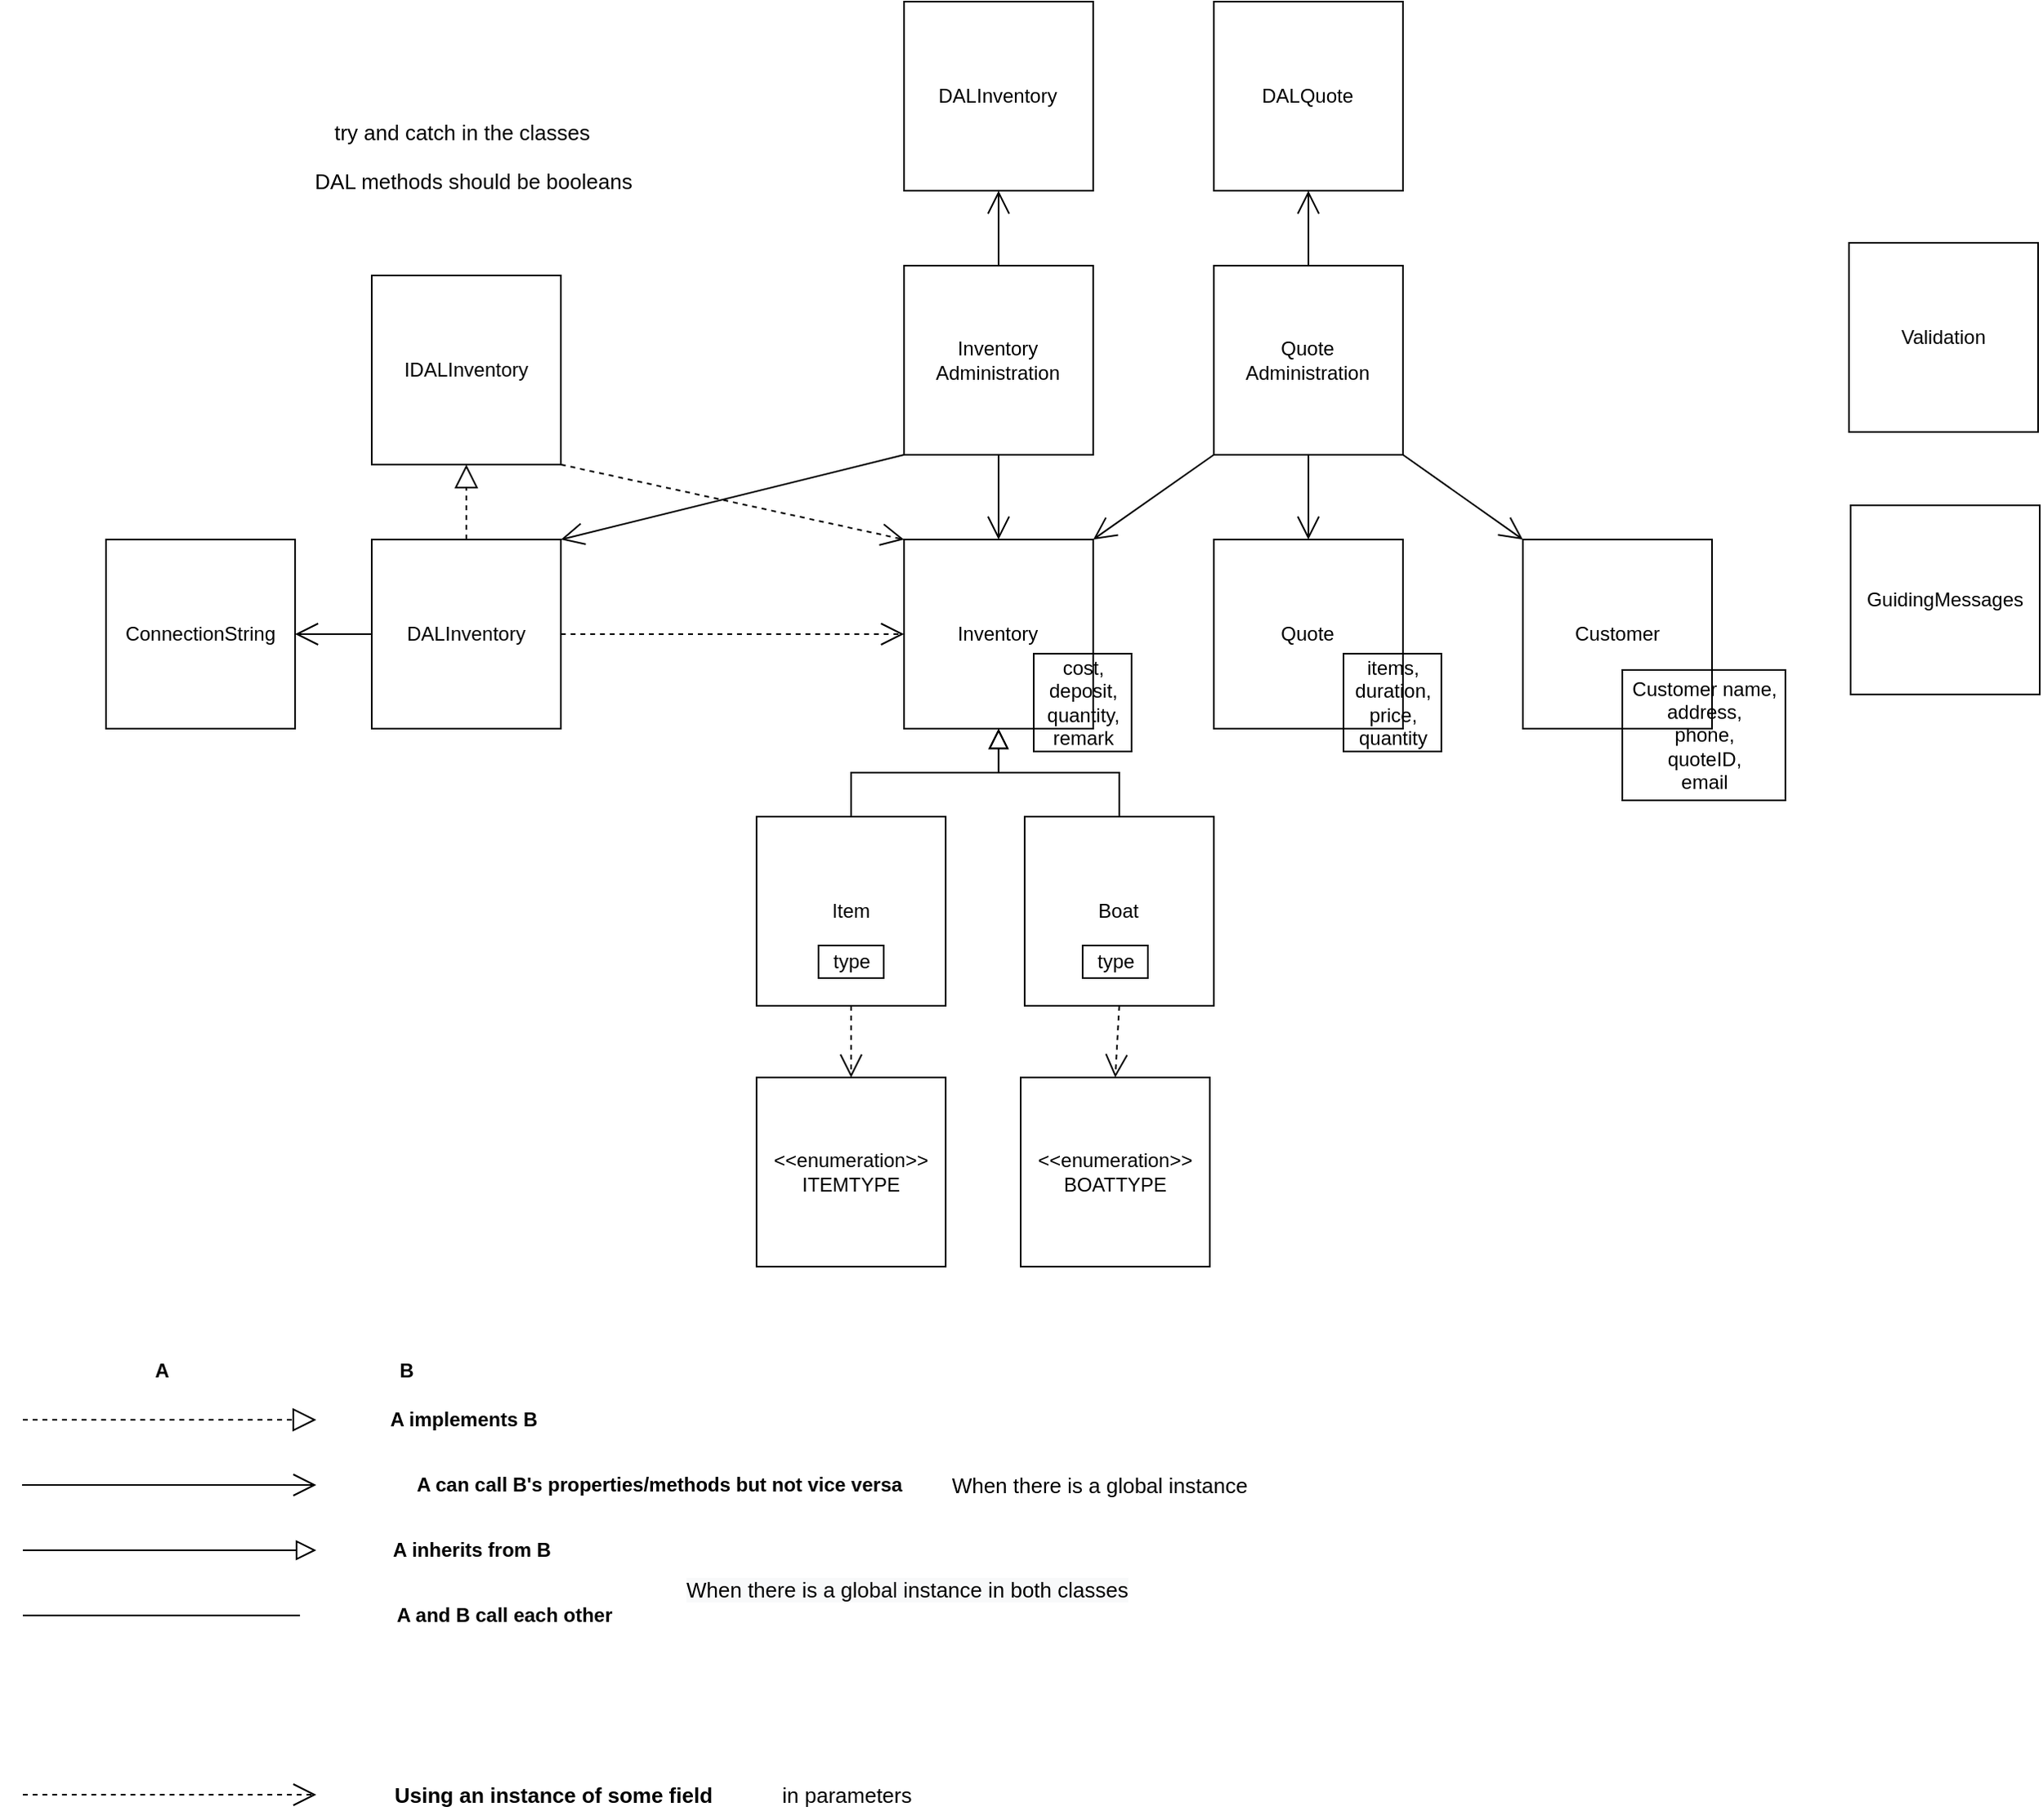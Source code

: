 <mxfile version="15.8.7" type="device"><diagram id="C5RBs43oDa-KdzZeNtuy" name="Page-1"><mxGraphModel dx="2253" dy="905" grid="1" gridSize="10" guides="1" tooltips="1" connect="1" arrows="1" fold="1" page="1" pageScale="1" pageWidth="827" pageHeight="1169" math="0" shadow="0"><root><mxCell id="WIyWlLk6GJQsqaUBKTNV-0"/><mxCell id="WIyWlLk6GJQsqaUBKTNV-1" parent="WIyWlLk6GJQsqaUBKTNV-0"/><mxCell id="G5NE8MXxVMfTOzANuk0L-26" value="ConnectionString" style="whiteSpace=wrap;html=1;aspect=fixed;" parent="WIyWlLk6GJQsqaUBKTNV-1" vertex="1"><mxGeometry x="-79" y="490" width="116" height="116" as="geometry"/></mxCell><mxCell id="KutxU2q7jOgwtFoPLJHU-38" value="" style="endArrow=block;dashed=1;endFill=0;endSize=12;html=1;rounded=0;fontStyle=1;strokeWidth=1;fontSize=10;" parent="WIyWlLk6GJQsqaUBKTNV-1" edge="1"><mxGeometry width="160" relative="1" as="geometry"><mxPoint x="-130.0" y="1030" as="sourcePoint"/><mxPoint x="50.0" y="1030" as="targetPoint"/></mxGeometry></mxCell><mxCell id="KutxU2q7jOgwtFoPLJHU-39" value="A" style="text;html=1;align=center;verticalAlign=middle;resizable=0;points=[];autosize=1;strokeColor=none;fillColor=none;fontStyle=1;strokeWidth=3;fontSize=12;" parent="WIyWlLk6GJQsqaUBKTNV-1" vertex="1"><mxGeometry x="-55.0" y="990" width="20" height="20" as="geometry"/></mxCell><mxCell id="KutxU2q7jOgwtFoPLJHU-40" value="B" style="text;html=1;align=center;verticalAlign=middle;resizable=0;points=[];autosize=1;strokeColor=none;fillColor=none;fontStyle=1;strokeWidth=3;fontSize=12;" parent="WIyWlLk6GJQsqaUBKTNV-1" vertex="1"><mxGeometry x="95.0" y="990" width="20" height="20" as="geometry"/></mxCell><mxCell id="KutxU2q7jOgwtFoPLJHU-41" value="A implements B" style="text;html=1;align=center;verticalAlign=middle;resizable=0;points=[];autosize=1;strokeColor=none;fillColor=none;fontStyle=1;strokeWidth=4;fontSize=12;" parent="WIyWlLk6GJQsqaUBKTNV-1" vertex="1"><mxGeometry x="85.0" y="1020" width="110" height="20" as="geometry"/></mxCell><mxCell id="KutxU2q7jOgwtFoPLJHU-42" value="" style="endArrow=open;endFill=1;endSize=12;html=1;fontStyle=1;fontSize=10;strokeWidth=1;" parent="WIyWlLk6GJQsqaUBKTNV-1" edge="1"><mxGeometry width="160" relative="1" as="geometry"><mxPoint x="-130.45" y="1070" as="sourcePoint"/><mxPoint x="50.0" y="1070" as="targetPoint"/></mxGeometry></mxCell><mxCell id="KutxU2q7jOgwtFoPLJHU-43" value="A can call B's properties/methods but not vice versa" style="text;html=1;align=center;verticalAlign=middle;resizable=0;points=[];autosize=1;strokeColor=none;fillColor=none;fontStyle=1;strokeWidth=4;fontSize=12;" parent="WIyWlLk6GJQsqaUBKTNV-1" vertex="1"><mxGeometry x="105.0" y="1060" width="310" height="20" as="geometry"/></mxCell><mxCell id="KutxU2q7jOgwtFoPLJHU-44" value="" style="endArrow=block;endSize=10;endFill=0;shadow=0;strokeWidth=1;rounded=0;edgeStyle=elbowEdgeStyle;elbow=vertical;fontStyle=1;fontSize=10;" parent="WIyWlLk6GJQsqaUBKTNV-1" edge="1"><mxGeometry width="160" relative="1" as="geometry"><mxPoint x="-130.0" y="1110" as="sourcePoint"/><mxPoint x="50.0" y="1110" as="targetPoint"/></mxGeometry></mxCell><mxCell id="KutxU2q7jOgwtFoPLJHU-45" value="&lt;span style=&quot;font-size: 12px;&quot;&gt;A inherits from B&lt;/span&gt;" style="text;html=1;align=center;verticalAlign=middle;resizable=0;points=[];autosize=1;strokeColor=none;fillColor=none;fontStyle=1;strokeWidth=4;fontSize=12;" parent="WIyWlLk6GJQsqaUBKTNV-1" vertex="1"><mxGeometry x="90.0" y="1100" width="110" height="20" as="geometry"/></mxCell><mxCell id="KutxU2q7jOgwtFoPLJHU-46" value="" style="endArrow=none;html=1;rounded=0;fontStyle=1;strokeWidth=1;fontSize=10;" parent="WIyWlLk6GJQsqaUBKTNV-1" edge="1"><mxGeometry width="50" height="50" relative="1" as="geometry"><mxPoint x="-130.0" y="1150" as="sourcePoint"/><mxPoint x="40.0" y="1150" as="targetPoint"/></mxGeometry></mxCell><mxCell id="KutxU2q7jOgwtFoPLJHU-47" value="&lt;span style=&quot;font-size: 12px;&quot;&gt;A and B call each other&lt;/span&gt;" style="text;html=1;align=center;verticalAlign=middle;resizable=0;points=[];autosize=1;strokeColor=none;fillColor=none;fontStyle=1;strokeWidth=4;fontSize=12;" parent="WIyWlLk6GJQsqaUBKTNV-1" vertex="1"><mxGeometry x="90.0" y="1140" width="150" height="20" as="geometry"/></mxCell><mxCell id="KutxU2q7jOgwtFoPLJHU-48" value="" style="endArrow=open;endSize=12;dashed=1;html=1;fontStyle=1;fontSize=13;exitX=0.5;exitY=0;exitDx=0;exitDy=0;" parent="WIyWlLk6GJQsqaUBKTNV-1" edge="1"><mxGeometry width="160" relative="1" as="geometry"><mxPoint x="-130.0" y="1260" as="sourcePoint"/><mxPoint x="50.0" y="1260" as="targetPoint"/><Array as="points"/></mxGeometry></mxCell><mxCell id="KutxU2q7jOgwtFoPLJHU-49" value="Using an instance of some field" style="text;html=1;align=center;verticalAlign=middle;resizable=0;points=[];autosize=1;strokeColor=none;fillColor=none;fontStyle=1;strokeWidth=4;fontSize=13;" parent="WIyWlLk6GJQsqaUBKTNV-1" vertex="1"><mxGeometry x="90.0" y="1250" width="210" height="20" as="geometry"/></mxCell><mxCell id="KutxU2q7jOgwtFoPLJHU-50" value="in parameters" style="text;html=1;align=center;verticalAlign=middle;resizable=0;points=[];autosize=1;strokeColor=none;fillColor=none;fontSize=13;" parent="WIyWlLk6GJQsqaUBKTNV-1" vertex="1"><mxGeometry x="329.55" y="1250" width="90" height="20" as="geometry"/></mxCell><mxCell id="KutxU2q7jOgwtFoPLJHU-51" value="When there is a global instance" style="text;html=1;align=center;verticalAlign=middle;resizable=0;points=[];autosize=1;strokeColor=none;fillColor=none;fontSize=13;" parent="WIyWlLk6GJQsqaUBKTNV-1" vertex="1"><mxGeometry x="430.0" y="1060" width="200" height="20" as="geometry"/></mxCell><mxCell id="KutxU2q7jOgwtFoPLJHU-52" value="&lt;span style=&quot;color: rgb(0, 0, 0); font-family: helvetica; font-size: 13px; font-style: normal; font-weight: 400; letter-spacing: normal; text-align: center; text-indent: 0px; text-transform: none; word-spacing: 0px; background-color: rgb(248, 249, 250); display: inline; float: none;&quot;&gt;When there is a global instance in both classes&lt;/span&gt;" style="text;whiteSpace=wrap;html=1;fontSize=13;" parent="WIyWlLk6GJQsqaUBKTNV-1" vertex="1"><mxGeometry x="275.0" y="1120" width="440" height="50" as="geometry"/></mxCell><mxCell id="KutxU2q7jOgwtFoPLJHU-53" value="try and catch in the classes" style="text;html=1;align=center;verticalAlign=middle;resizable=0;points=[];autosize=1;strokeColor=none;fillColor=none;fontSize=13;" parent="WIyWlLk6GJQsqaUBKTNV-1" vertex="1"><mxGeometry x="54.1" y="230" width="170" height="20" as="geometry"/></mxCell><mxCell id="KutxU2q7jOgwtFoPLJHU-54" value="DAL methods should be booleans" style="text;html=1;align=center;verticalAlign=middle;resizable=0;points=[];autosize=1;strokeColor=none;fillColor=none;fontSize=13;" parent="WIyWlLk6GJQsqaUBKTNV-1" vertex="1"><mxGeometry x="40.55" y="260" width="210" height="20" as="geometry"/></mxCell><mxCell id="fmS7AyVRHpRX-2qegSZQ-1" value="Quote&lt;br&gt;Administration" style="whiteSpace=wrap;html=1;aspect=fixed;strokeColor=default;direction=east;" parent="WIyWlLk6GJQsqaUBKTNV-1" vertex="1"><mxGeometry x="600.45" y="322" width="116" height="116" as="geometry"/></mxCell><mxCell id="fmS7AyVRHpRX-2qegSZQ-8" value="Quote" style="whiteSpace=wrap;html=1;aspect=fixed;strokeColor=default;direction=east;" parent="WIyWlLk6GJQsqaUBKTNV-1" vertex="1"><mxGeometry x="600.45" y="490" width="116" height="116" as="geometry"/></mxCell><mxCell id="fmS7AyVRHpRX-2qegSZQ-10" value="Customer" style="whiteSpace=wrap;html=1;aspect=fixed;strokeColor=default;direction=east;" parent="WIyWlLk6GJQsqaUBKTNV-1" vertex="1"><mxGeometry x="790" y="490" width="116" height="116" as="geometry"/></mxCell><mxCell id="fmS7AyVRHpRX-2qegSZQ-11" value="" style="endArrow=open;endFill=1;endSize=12;html=1;fontStyle=1;fontSize=13;strokeWidth=1;exitX=0.5;exitY=1;exitDx=0;exitDy=0;entryX=0.5;entryY=0;entryDx=0;entryDy=0;" parent="WIyWlLk6GJQsqaUBKTNV-1" source="fmS7AyVRHpRX-2qegSZQ-1" target="fmS7AyVRHpRX-2qegSZQ-8" edge="1"><mxGeometry width="160" relative="1" as="geometry"><mxPoint x="678" y="430" as="sourcePoint"/><mxPoint x="833.68" y="440" as="targetPoint"/></mxGeometry></mxCell><mxCell id="fmS7AyVRHpRX-2qegSZQ-15" value="items,&lt;br&gt;duration,&lt;br&gt;price,&lt;br&gt;quantity" style="text;html=1;align=center;verticalAlign=middle;resizable=0;points=[];autosize=1;strokeColor=default;fillColor=none;" parent="WIyWlLk6GJQsqaUBKTNV-1" vertex="1"><mxGeometry x="680" y="560" width="60" height="60" as="geometry"/></mxCell><mxCell id="fmS7AyVRHpRX-2qegSZQ-17" value="" style="endArrow=block;endSize=10;endFill=0;shadow=0;strokeWidth=1;rounded=0;edgeStyle=elbowEdgeStyle;elbow=vertical;fontStyle=1;fontSize=13;" parent="WIyWlLk6GJQsqaUBKTNV-1" source="fmS7AyVRHpRX-2qegSZQ-18" target="fmS7AyVRHpRX-2qegSZQ-9" edge="1"><mxGeometry width="160" relative="1" as="geometry"><mxPoint x="390" y="820" as="sourcePoint"/><mxPoint x="500" y="620" as="targetPoint"/></mxGeometry></mxCell><mxCell id="fmS7AyVRHpRX-2qegSZQ-18" value="Boat" style="whiteSpace=wrap;html=1;aspect=fixed;strokeColor=default;direction=east;" parent="WIyWlLk6GJQsqaUBKTNV-1" vertex="1"><mxGeometry x="484.45" y="660" width="116" height="116" as="geometry"/></mxCell><mxCell id="fmS7AyVRHpRX-2qegSZQ-19" value="Item" style="whiteSpace=wrap;html=1;aspect=fixed;strokeColor=default;direction=east;" parent="WIyWlLk6GJQsqaUBKTNV-1" vertex="1"><mxGeometry x="320" y="660" width="116" height="116" as="geometry"/></mxCell><mxCell id="KutxU2q7jOgwtFoPLJHU-34" value="Customer name,&lt;br&gt;address,&lt;br&gt;phone,&lt;br&gt;quoteID,&lt;br&gt;email" style="text;html=1;align=center;verticalAlign=middle;resizable=0;points=[];autosize=1;strokeColor=default;fillColor=none;" parent="WIyWlLk6GJQsqaUBKTNV-1" vertex="1"><mxGeometry x="851" y="570" width="100" height="80" as="geometry"/></mxCell><mxCell id="fmS7AyVRHpRX-2qegSZQ-9" value="Inventory" style="whiteSpace=wrap;html=1;aspect=fixed;strokeColor=default;direction=east;" parent="WIyWlLk6GJQsqaUBKTNV-1" vertex="1"><mxGeometry x="410.45" y="490" width="116" height="116" as="geometry"/></mxCell><mxCell id="KutxU2q7jOgwtFoPLJHU-33" value="cost,&lt;br&gt;deposit,&lt;br&gt;quantity,&lt;br&gt;remark" style="text;html=1;align=center;verticalAlign=middle;resizable=0;points=[];autosize=1;strokeColor=default;fillColor=none;" parent="WIyWlLk6GJQsqaUBKTNV-1" vertex="1"><mxGeometry x="490" y="560" width="60" height="60" as="geometry"/></mxCell><mxCell id="fmS7AyVRHpRX-2qegSZQ-20" value="" style="endArrow=block;endSize=10;endFill=0;shadow=0;strokeWidth=1;rounded=0;edgeStyle=elbowEdgeStyle;elbow=vertical;fontStyle=1;fontSize=13;entryX=0.5;entryY=1;entryDx=0;entryDy=0;exitX=0.5;exitY=0;exitDx=0;exitDy=0;" parent="WIyWlLk6GJQsqaUBKTNV-1" source="fmS7AyVRHpRX-2qegSZQ-19" target="fmS7AyVRHpRX-2qegSZQ-9" edge="1"><mxGeometry width="160" relative="1" as="geometry"><mxPoint x="310" y="649" as="sourcePoint"/><mxPoint x="490" y="649" as="targetPoint"/><Array as="points"><mxPoint x="430" y="633"/><mxPoint x="450" y="640"/></Array></mxGeometry></mxCell><mxCell id="fmS7AyVRHpRX-2qegSZQ-22" value="type" style="text;html=1;align=center;verticalAlign=middle;resizable=0;points=[];autosize=1;strokeColor=default;fillColor=none;" parent="WIyWlLk6GJQsqaUBKTNV-1" vertex="1"><mxGeometry x="358" y="739" width="40" height="20" as="geometry"/></mxCell><mxCell id="fmS7AyVRHpRX-2qegSZQ-23" value="type" style="text;html=1;align=center;verticalAlign=middle;resizable=0;points=[];autosize=1;strokeColor=default;fillColor=none;" parent="WIyWlLk6GJQsqaUBKTNV-1" vertex="1"><mxGeometry x="520" y="739" width="40" height="20" as="geometry"/></mxCell><mxCell id="fmS7AyVRHpRX-2qegSZQ-24" value="" style="endArrow=open;endSize=12;dashed=1;html=1;fontStyle=1;fontSize=13;exitX=0.5;exitY=1;exitDx=0;exitDy=0;entryX=0.5;entryY=0;entryDx=0;entryDy=0;" parent="WIyWlLk6GJQsqaUBKTNV-1" source="fmS7AyVRHpRX-2qegSZQ-19" target="fmS7AyVRHpRX-2qegSZQ-25" edge="1"><mxGeometry width="160" relative="1" as="geometry"><mxPoint x="672.68" y="794.7" as="sourcePoint"/><mxPoint x="670.0" y="739.002" as="targetPoint"/><Array as="points"/></mxGeometry></mxCell><mxCell id="fmS7AyVRHpRX-2qegSZQ-25" value="&amp;lt;&amp;lt;enumeration&amp;gt;&amp;gt;&lt;br&gt;ITEMTYPE" style="whiteSpace=wrap;html=1;aspect=fixed;" parent="WIyWlLk6GJQsqaUBKTNV-1" vertex="1"><mxGeometry x="320" y="820" width="116" height="116" as="geometry"/></mxCell><mxCell id="fmS7AyVRHpRX-2qegSZQ-26" value="&amp;lt;&amp;lt;enumeration&amp;gt;&amp;gt;&lt;br&gt;BOATTYPE" style="whiteSpace=wrap;html=1;aspect=fixed;" parent="WIyWlLk6GJQsqaUBKTNV-1" vertex="1"><mxGeometry x="482" y="820" width="116" height="116" as="geometry"/></mxCell><mxCell id="fmS7AyVRHpRX-2qegSZQ-27" value="" style="endArrow=open;endSize=12;dashed=1;html=1;fontStyle=1;fontSize=13;exitX=0.5;exitY=1;exitDx=0;exitDy=0;entryX=0.5;entryY=0;entryDx=0;entryDy=0;" parent="WIyWlLk6GJQsqaUBKTNV-1" source="fmS7AyVRHpRX-2qegSZQ-18" target="fmS7AyVRHpRX-2qegSZQ-26" edge="1"><mxGeometry width="160" relative="1" as="geometry"><mxPoint x="682.68" y="804.7" as="sourcePoint"/><mxPoint x="680" y="749.002" as="targetPoint"/><Array as="points"/></mxGeometry></mxCell><mxCell id="sIomor_SPIAiTfDMVvyU-0" value="Inventory&lt;br&gt;Administration" style="whiteSpace=wrap;html=1;aspect=fixed;strokeColor=default;direction=east;" vertex="1" parent="WIyWlLk6GJQsqaUBKTNV-1"><mxGeometry x="410.45" y="322" width="116" height="116" as="geometry"/></mxCell><mxCell id="sIomor_SPIAiTfDMVvyU-1" value="" style="endArrow=open;endFill=1;endSize=12;html=1;fontStyle=1;fontSize=13;strokeWidth=1;exitX=0.5;exitY=1;exitDx=0;exitDy=0;entryX=0.5;entryY=0;entryDx=0;entryDy=0;" edge="1" parent="WIyWlLk6GJQsqaUBKTNV-1" source="sIomor_SPIAiTfDMVvyU-0" target="fmS7AyVRHpRX-2qegSZQ-9"><mxGeometry width="160" relative="1" as="geometry"><mxPoint x="465.5" y="438" as="sourcePoint"/><mxPoint x="361.5" y="510" as="targetPoint"/></mxGeometry></mxCell><mxCell id="sIomor_SPIAiTfDMVvyU-13" value="Validation" style="whiteSpace=wrap;html=1;aspect=fixed;strokeColor=default;direction=east;" vertex="1" parent="WIyWlLk6GJQsqaUBKTNV-1"><mxGeometry x="990" y="308" width="116" height="116" as="geometry"/></mxCell><mxCell id="sIomor_SPIAiTfDMVvyU-27" value="DALInventory" style="whiteSpace=wrap;html=1;aspect=fixed;strokeColor=default;direction=east;" vertex="1" parent="WIyWlLk6GJQsqaUBKTNV-1"><mxGeometry x="410.45" y="160" width="116" height="116" as="geometry"/></mxCell><mxCell id="sIomor_SPIAiTfDMVvyU-28" value="GuidingMessages" style="whiteSpace=wrap;html=1;aspect=fixed;strokeColor=default;direction=east;" vertex="1" parent="WIyWlLk6GJQsqaUBKTNV-1"><mxGeometry x="991" y="469" width="116" height="116" as="geometry"/></mxCell><mxCell id="sIomor_SPIAiTfDMVvyU-29" value="DALQuote" style="whiteSpace=wrap;html=1;aspect=fixed;strokeColor=default;direction=east;" vertex="1" parent="WIyWlLk6GJQsqaUBKTNV-1"><mxGeometry x="600.45" y="160" width="116" height="116" as="geometry"/></mxCell><mxCell id="sIomor_SPIAiTfDMVvyU-30" value="" style="endArrow=open;endFill=1;endSize=12;html=1;fontStyle=1;fontSize=13;strokeWidth=1;exitX=0;exitY=1;exitDx=0;exitDy=0;entryX=1;entryY=0;entryDx=0;entryDy=0;" edge="1" parent="WIyWlLk6GJQsqaUBKTNV-1" source="fmS7AyVRHpRX-2qegSZQ-1" target="fmS7AyVRHpRX-2qegSZQ-9"><mxGeometry width="160" relative="1" as="geometry"><mxPoint x="560.0" y="448" as="sourcePoint"/><mxPoint x="560.0" y="500" as="targetPoint"/></mxGeometry></mxCell><mxCell id="sIomor_SPIAiTfDMVvyU-31" value="" style="endArrow=open;endFill=1;endSize=12;html=1;fontStyle=1;fontSize=13;strokeWidth=1;exitX=1;exitY=1;exitDx=0;exitDy=0;entryX=0;entryY=0;entryDx=0;entryDy=0;" edge="1" parent="WIyWlLk6GJQsqaUBKTNV-1" source="fmS7AyVRHpRX-2qegSZQ-1" target="fmS7AyVRHpRX-2qegSZQ-10"><mxGeometry width="160" relative="1" as="geometry"><mxPoint x="814.0" y="448" as="sourcePoint"/><mxPoint x="740.0" y="500" as="targetPoint"/></mxGeometry></mxCell><mxCell id="sIomor_SPIAiTfDMVvyU-32" value="" style="endArrow=open;endFill=1;endSize=12;html=1;fontStyle=1;fontSize=13;strokeWidth=1;exitX=0.5;exitY=0;exitDx=0;exitDy=0;entryX=0.5;entryY=1;entryDx=0;entryDy=0;" edge="1" parent="WIyWlLk6GJQsqaUBKTNV-1" source="sIomor_SPIAiTfDMVvyU-0" target="sIomor_SPIAiTfDMVvyU-27"><mxGeometry width="160" relative="1" as="geometry"><mxPoint x="464.0" y="290" as="sourcePoint"/><mxPoint x="360" y="290" as="targetPoint"/></mxGeometry></mxCell><mxCell id="sIomor_SPIAiTfDMVvyU-33" value="" style="endArrow=open;endFill=1;endSize=12;html=1;fontStyle=1;fontSize=13;strokeWidth=1;entryX=0.5;entryY=1;entryDx=0;entryDy=0;exitX=0.5;exitY=0;exitDx=0;exitDy=0;" edge="1" parent="WIyWlLk6GJQsqaUBKTNV-1" source="fmS7AyVRHpRX-2qegSZQ-1" target="sIomor_SPIAiTfDMVvyU-29"><mxGeometry width="160" relative="1" as="geometry"><mxPoint x="658" y="310" as="sourcePoint"/><mxPoint x="657.95" y="300" as="targetPoint"/></mxGeometry></mxCell><mxCell id="sIomor_SPIAiTfDMVvyU-34" value="IDALInventory" style="whiteSpace=wrap;html=1;aspect=fixed;" vertex="1" parent="WIyWlLk6GJQsqaUBKTNV-1"><mxGeometry x="84.0" y="328" width="116" height="116" as="geometry"/></mxCell><mxCell id="sIomor_SPIAiTfDMVvyU-35" value="DALInventory" style="whiteSpace=wrap;html=1;aspect=fixed;" vertex="1" parent="WIyWlLk6GJQsqaUBKTNV-1"><mxGeometry x="84.0" y="490" width="116" height="116" as="geometry"/></mxCell><mxCell id="sIomor_SPIAiTfDMVvyU-36" value="" style="endArrow=block;dashed=1;endFill=0;endSize=12;html=1;rounded=0;fontStyle=1;strokeWidth=1;fontSize=10;exitX=0.5;exitY=0;exitDx=0;exitDy=0;entryX=0.5;entryY=1;entryDx=0;entryDy=0;" edge="1" parent="WIyWlLk6GJQsqaUBKTNV-1" source="sIomor_SPIAiTfDMVvyU-35" target="sIomor_SPIAiTfDMVvyU-34"><mxGeometry width="160" relative="1" as="geometry"><mxPoint x="146" y="468" as="sourcePoint"/><mxPoint x="326" y="468" as="targetPoint"/></mxGeometry></mxCell><mxCell id="sIomor_SPIAiTfDMVvyU-37" value="" style="endArrow=open;endFill=1;endSize=12;html=1;fontStyle=1;fontSize=13;strokeWidth=1;exitX=0;exitY=0.5;exitDx=0;exitDy=0;entryX=1;entryY=0.5;entryDx=0;entryDy=0;" edge="1" parent="WIyWlLk6GJQsqaUBKTNV-1" source="sIomor_SPIAiTfDMVvyU-35" target="G5NE8MXxVMfTOzANuk0L-26"><mxGeometry width="160" relative="1" as="geometry"><mxPoint x="56.45" y="541" as="sourcePoint"/><mxPoint x="56.45" y="593" as="targetPoint"/></mxGeometry></mxCell><mxCell id="sIomor_SPIAiTfDMVvyU-38" value="" style="endArrow=open;endSize=12;dashed=1;html=1;fontStyle=1;fontSize=13;exitX=1;exitY=0.5;exitDx=0;exitDy=0;entryX=0;entryY=0.5;entryDx=0;entryDy=0;" edge="1" parent="WIyWlLk6GJQsqaUBKTNV-1" source="sIomor_SPIAiTfDMVvyU-35" target="fmS7AyVRHpRX-2qegSZQ-9"><mxGeometry width="160" relative="1" as="geometry"><mxPoint x="224.1" y="540" as="sourcePoint"/><mxPoint x="370" y="540" as="targetPoint"/><Array as="points"/></mxGeometry></mxCell><mxCell id="sIomor_SPIAiTfDMVvyU-39" value="" style="endArrow=open;endFill=1;endSize=12;html=1;fontStyle=1;fontSize=13;strokeWidth=1;exitX=0;exitY=1;exitDx=0;exitDy=0;entryX=1;entryY=0;entryDx=0;entryDy=0;" edge="1" parent="WIyWlLk6GJQsqaUBKTNV-1" source="sIomor_SPIAiTfDMVvyU-0" target="sIomor_SPIAiTfDMVvyU-35"><mxGeometry width="160" relative="1" as="geometry"><mxPoint x="300.0" y="466" as="sourcePoint"/><mxPoint x="300.0" y="420" as="targetPoint"/></mxGeometry></mxCell><mxCell id="sIomor_SPIAiTfDMVvyU-40" value="" style="endArrow=open;endSize=12;dashed=1;html=1;fontStyle=1;fontSize=13;exitX=1;exitY=1;exitDx=0;exitDy=0;entryX=0;entryY=0;entryDx=0;entryDy=0;" edge="1" parent="WIyWlLk6GJQsqaUBKTNV-1" source="sIomor_SPIAiTfDMVvyU-34" target="fmS7AyVRHpRX-2qegSZQ-9"><mxGeometry width="160" relative="1" as="geometry"><mxPoint x="180" y="520" as="sourcePoint"/><mxPoint x="390.45" y="520" as="targetPoint"/><Array as="points"/></mxGeometry></mxCell></root></mxGraphModel></diagram></mxfile>